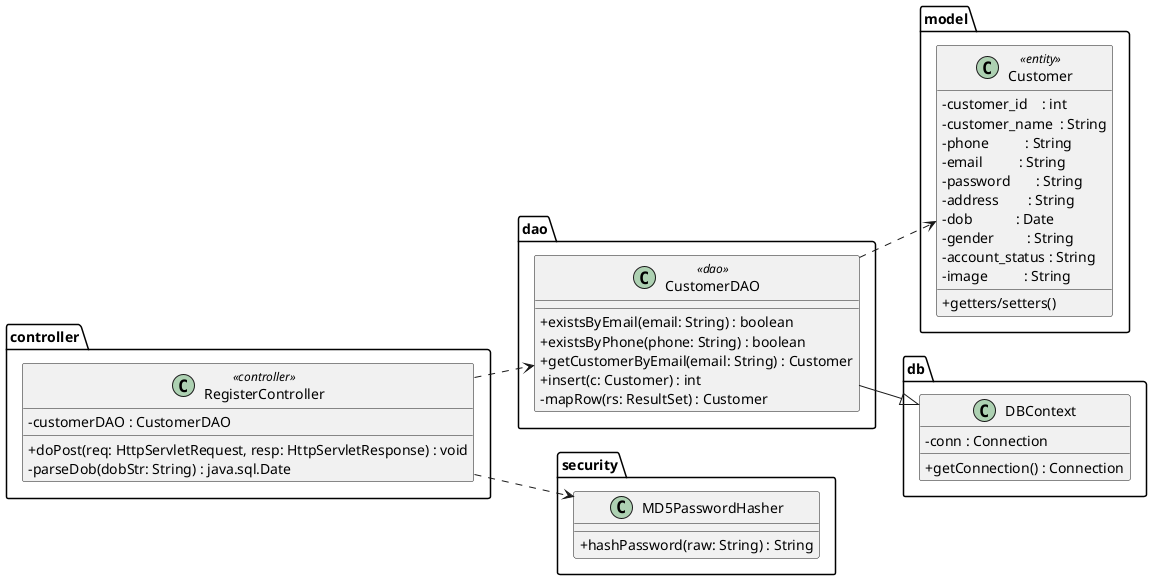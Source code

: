 @startuml
left to right direction
skinparam classAttributeIconSize 0
hide empty methods

package "model" {
  class Customer <<entity>> {
    - customer_id    : int
    - customer_name  : String
    - phone          : String
    - email          : String
    - password       : String
    - address        : String
    - dob            : Date
    - gender         : String
    - account_status : String
    - image          : String
    + getters/setters()
  }
}

package "db" {
  class DBContext {
    - conn : Connection
    + getConnection() : Connection
  }
}

package "dao" {
  class CustomerDAO <<dao>> {
    + existsByEmail(email: String) : boolean
    + existsByPhone(phone: String) : boolean
    + getCustomerByEmail(email: String) : Customer
    + insert(c: Customer) : int
    - mapRow(rs: ResultSet) : Customer
  }
}

package "security" {
  class MD5PasswordHasher {
    + hashPassword(raw: String) : String
  }
}

package "controller" {
  class RegisterController <<controller>> {
    - customerDAO : CustomerDAO
    + doPost(req: HttpServletRequest, resp: HttpServletResponse) : void
    - parseDob(dobStr: String) : java.sql.Date
  }
}

CustomerDAO --|> DBContext
RegisterController ..> CustomerDAO
RegisterController ..> MD5PasswordHasher
CustomerDAO ..> Customer
@enduml
